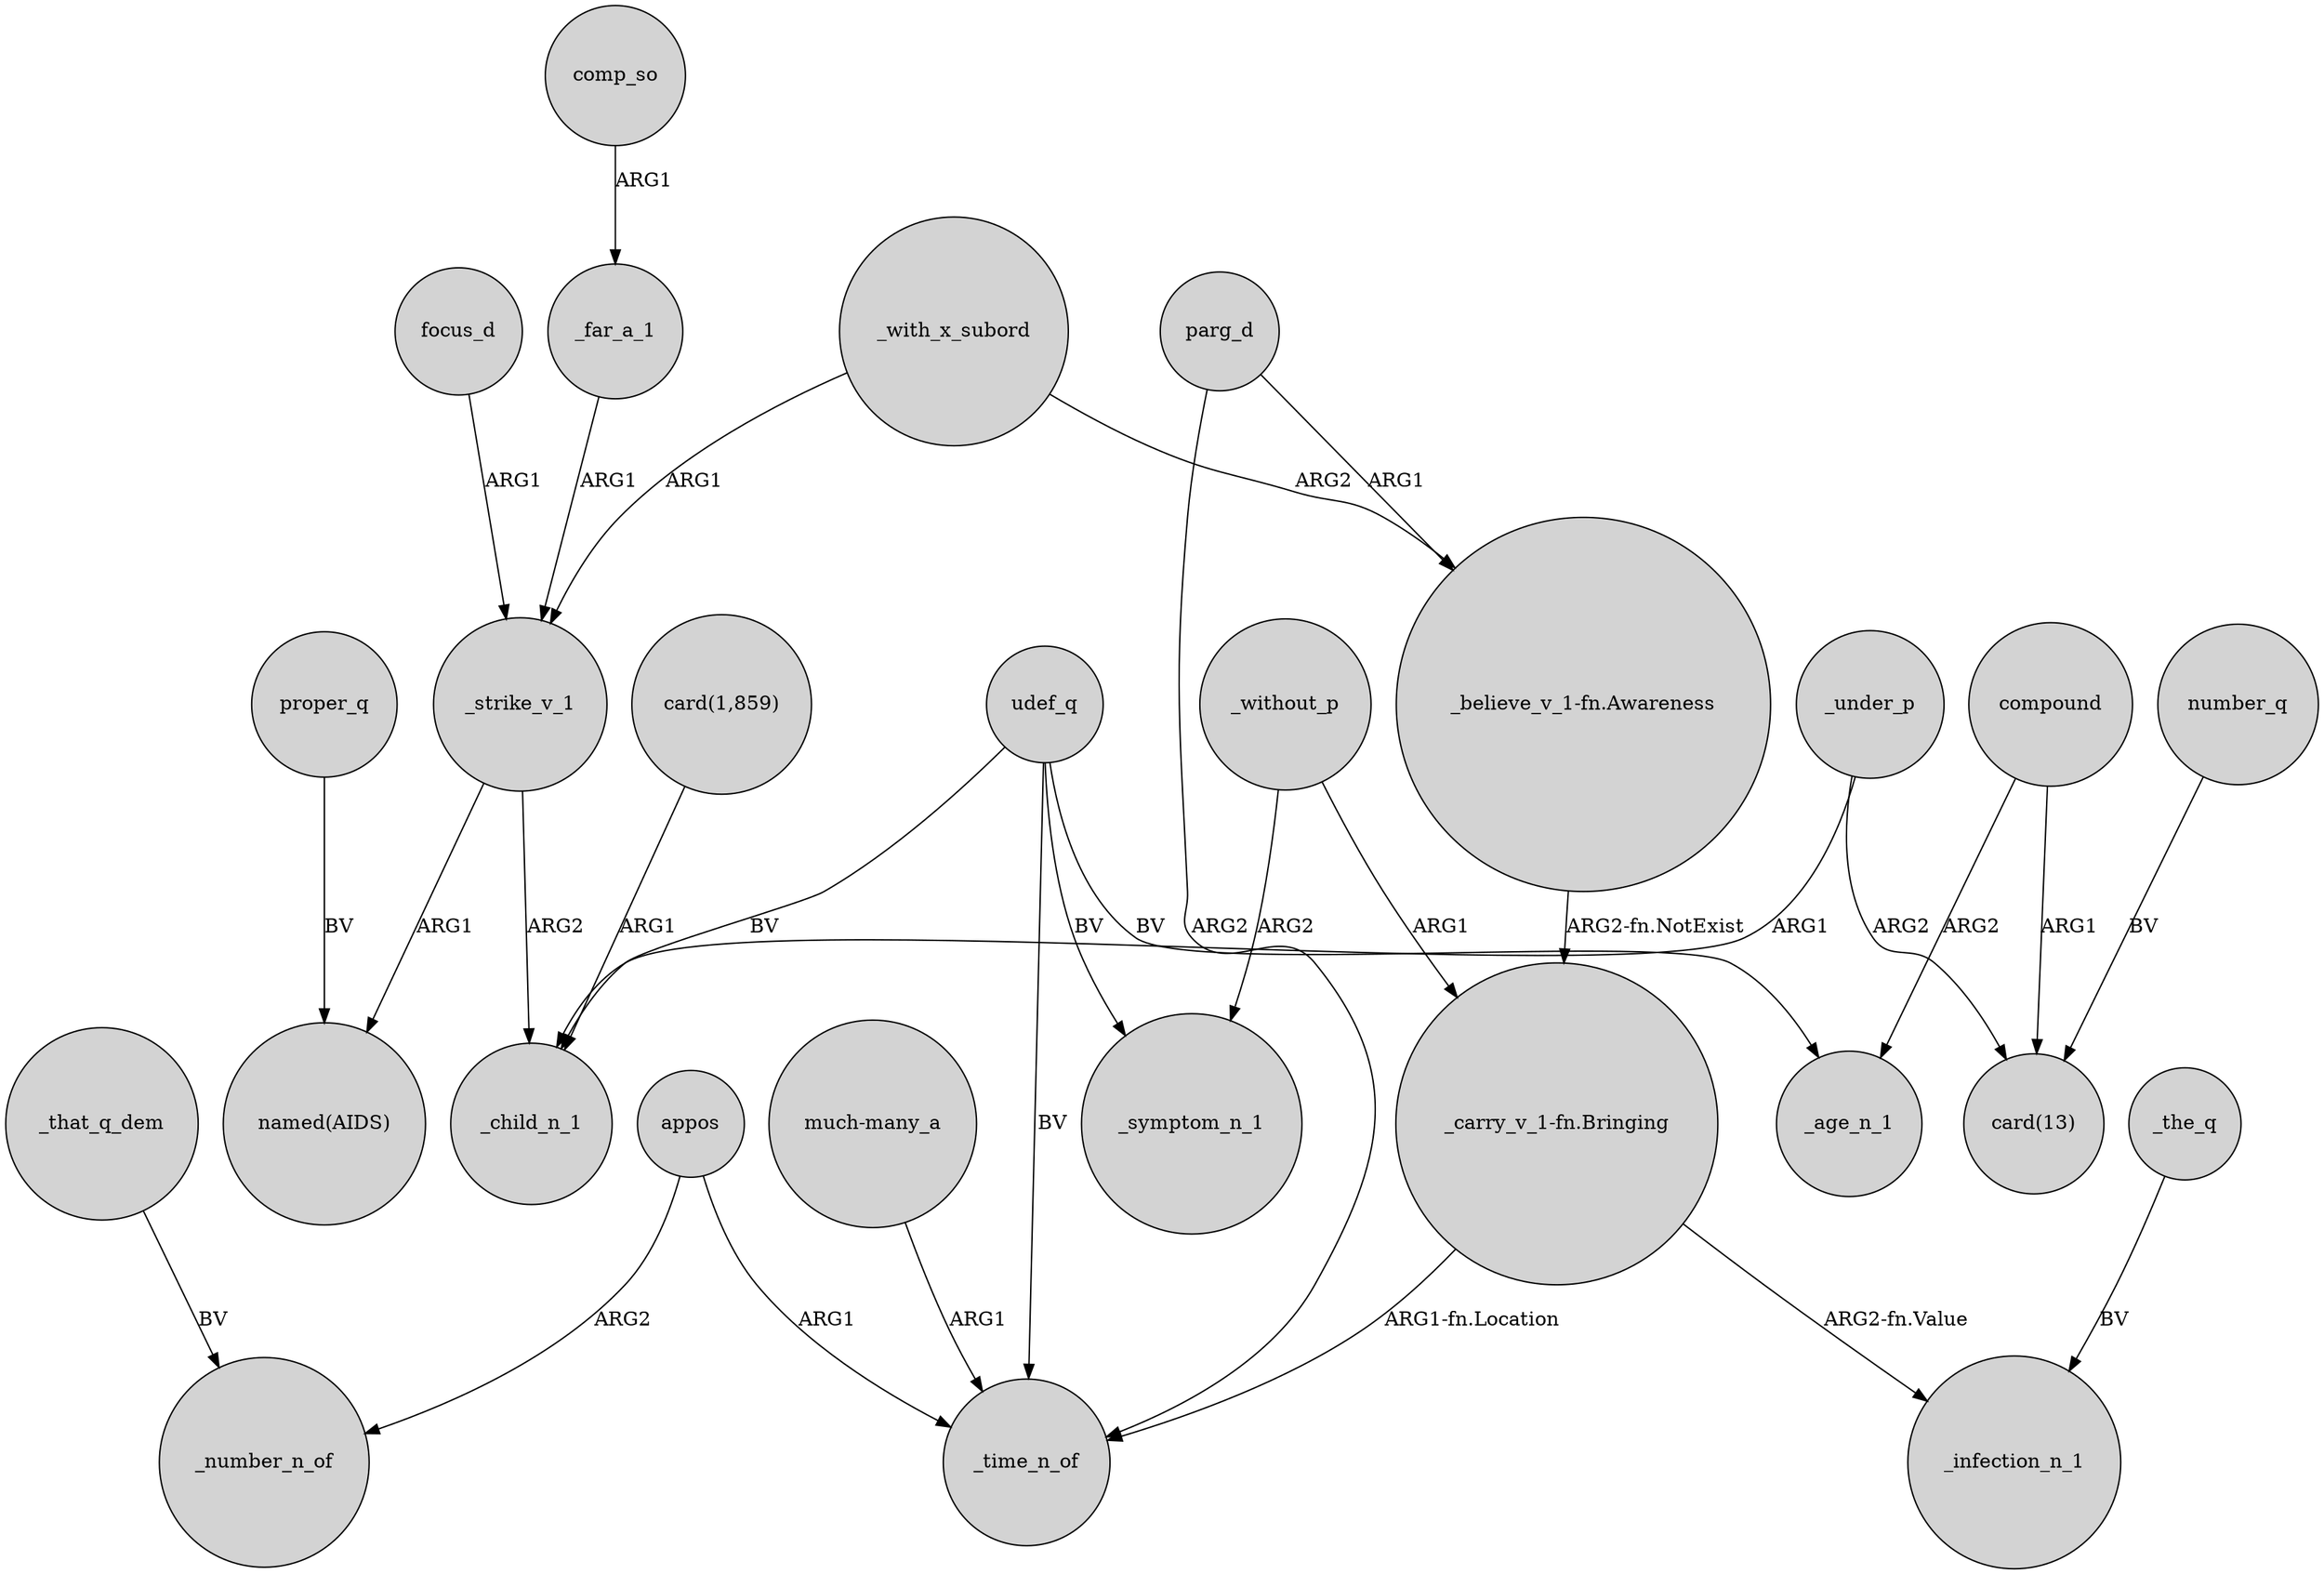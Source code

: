 digraph {
	node [shape=circle style=filled]
	_strike_v_1 -> _child_n_1 [label=ARG2]
	_without_p -> _symptom_n_1 [label=ARG2]
	udef_q -> _child_n_1 [label=BV]
	_under_p -> "card(13)" [label=ARG2]
	proper_q -> "named(AIDS)" [label=BV]
	number_q -> "card(13)" [label=BV]
	_without_p -> "_carry_v_1-fn.Bringing" [label=ARG1]
	_strike_v_1 -> "named(AIDS)" [label=ARG1]
	parg_d -> _time_n_of [label=ARG2]
	compound -> _age_n_1 [label=ARG2]
	parg_d -> "_believe_v_1-fn.Awareness" [label=ARG1]
	compound -> "card(13)" [label=ARG1]
	appos -> _time_n_of [label=ARG1]
	appos -> _number_n_of [label=ARG2]
	_with_x_subord -> "_believe_v_1-fn.Awareness" [label=ARG2]
	comp_so -> _far_a_1 [label=ARG1]
	udef_q -> _symptom_n_1 [label=BV]
	_under_p -> _child_n_1 [label=ARG1]
	_with_x_subord -> _strike_v_1 [label=ARG1]
	udef_q -> _time_n_of [label=BV]
	udef_q -> _age_n_1 [label=BV]
	focus_d -> _strike_v_1 [label=ARG1]
	_the_q -> _infection_n_1 [label=BV]
	_far_a_1 -> _strike_v_1 [label=ARG1]
	"card(1,859)" -> _child_n_1 [label=ARG1]
	"much-many_a" -> _time_n_of [label=ARG1]
	_that_q_dem -> _number_n_of [label=BV]
	"_carry_v_1-fn.Bringing" -> _time_n_of [label="ARG1-fn.Location"]
	"_believe_v_1-fn.Awareness" -> "_carry_v_1-fn.Bringing" [label="ARG2-fn.NotExist"]
	"_carry_v_1-fn.Bringing" -> _infection_n_1 [label="ARG2-fn.Value"]
}
